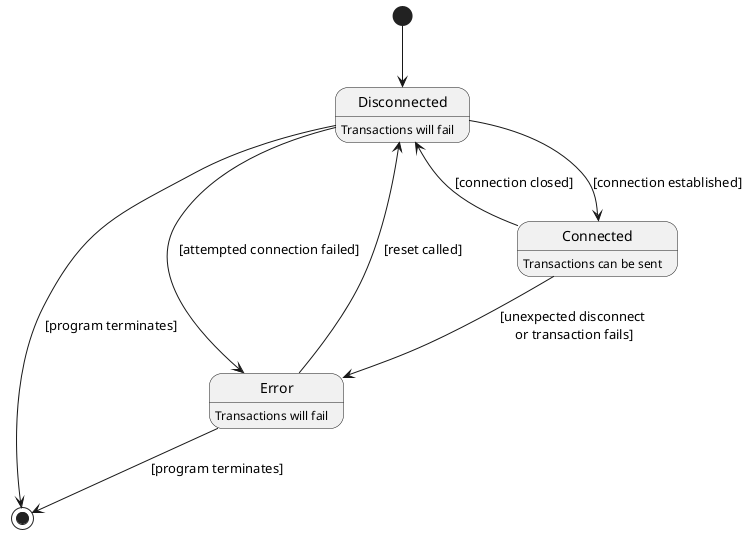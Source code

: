 @startuml application-class-state-client-database-context.png

skinparam backgroundColor transparent

[*] --> Disconnected
Disconnected --> Connected : [connection established]
Disconnected --> [*] : [program terminates]
Disconnected --> Error : [attempted connection failed]
Disconnected : Transactions will fail
Error --> Disconnected : [reset called]
Error --> [*] : [program terminates]
Error : Transactions will fail
Connected --> Error : [unexpected disconnect\n or transaction fails]
Connected --> Disconnected : [connection closed]
Connected : Transactions can be sent

@enduml

@startuml application-class-state-client-transaction.png

skinparam backgroundColor transparent

[*] --> Uncommitted
Uncommitted --> Pending : [Transaction::commit()]
Uncommitted --> Aborted : [Transaction::abort()]
Pending --> Aborted : [commit fails]
Aborted --> [*]
Pending --> Committed : [commit succeeds]
Committed --> [*]

@enduml

@startuml application-class-state-server-database.png

skinparam backgroundColor transparent

[*] -> Initialization
Initialization : Opening resource handles
Initialization : Verifing file integrity
Initialization : Initialize network subsystem

Initialization --> Cleanup : [files corrupt or network\n cannot be initialized]

Initialization --> Operating : [initialization succeeds]

Operating --> Cleanup : [process termination signal]
Operating : Handling clients
Operating --> Maintenance : [files need to be rotated]

Cleanup --> [*]
Cleanup : Terminating client connections
Cleanup : Closing resource handles

Maintenance : Transactions are not processed
Maintenance: Rotating files
Maintenance --> Operating : [files have been rotated]
Maintenance --> Cleanup : [critical error]

@enduml


@startuml application-class-state-server-data-controller.png

skinparam backgroundColor transparent

[*] -> Closed
Opened --> Closed : [close() or files cannot be opened]
Closed --> Opened : [files opened succesfully]
Closed -> [*] 

@enduml